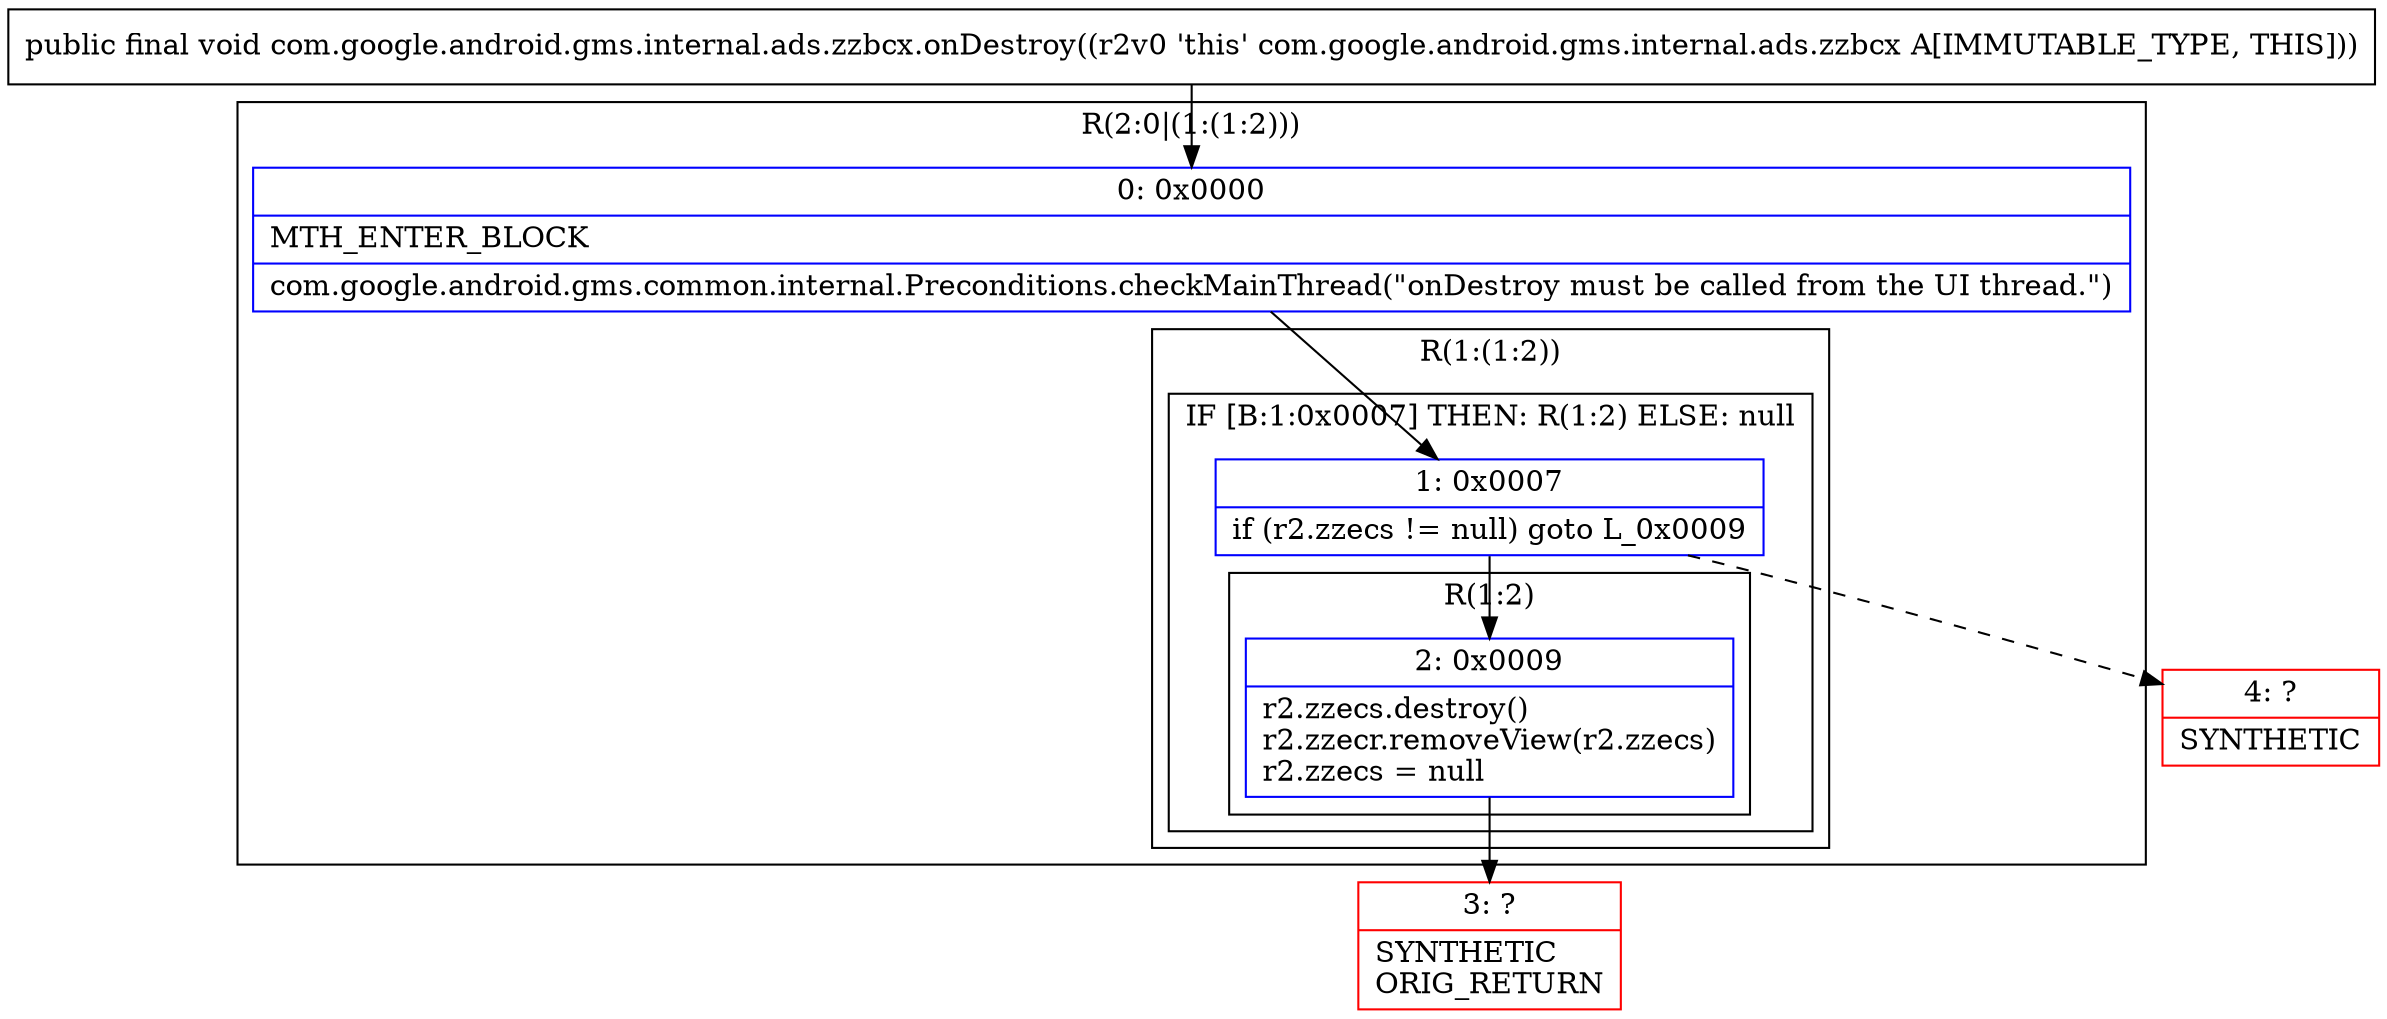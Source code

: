 digraph "CFG forcom.google.android.gms.internal.ads.zzbcx.onDestroy()V" {
subgraph cluster_Region_717253402 {
label = "R(2:0|(1:(1:2)))";
node [shape=record,color=blue];
Node_0 [shape=record,label="{0\:\ 0x0000|MTH_ENTER_BLOCK\l|com.google.android.gms.common.internal.Preconditions.checkMainThread(\"onDestroy must be called from the UI thread.\")\l}"];
subgraph cluster_Region_1264067124 {
label = "R(1:(1:2))";
node [shape=record,color=blue];
subgraph cluster_IfRegion_1261206366 {
label = "IF [B:1:0x0007] THEN: R(1:2) ELSE: null";
node [shape=record,color=blue];
Node_1 [shape=record,label="{1\:\ 0x0007|if (r2.zzecs != null) goto L_0x0009\l}"];
subgraph cluster_Region_1338251352 {
label = "R(1:2)";
node [shape=record,color=blue];
Node_2 [shape=record,label="{2\:\ 0x0009|r2.zzecs.destroy()\lr2.zzecr.removeView(r2.zzecs)\lr2.zzecs = null\l}"];
}
}
}
}
Node_3 [shape=record,color=red,label="{3\:\ ?|SYNTHETIC\lORIG_RETURN\l}"];
Node_4 [shape=record,color=red,label="{4\:\ ?|SYNTHETIC\l}"];
MethodNode[shape=record,label="{public final void com.google.android.gms.internal.ads.zzbcx.onDestroy((r2v0 'this' com.google.android.gms.internal.ads.zzbcx A[IMMUTABLE_TYPE, THIS])) }"];
MethodNode -> Node_0;
Node_0 -> Node_1;
Node_1 -> Node_2;
Node_1 -> Node_4[style=dashed];
Node_2 -> Node_3;
}

